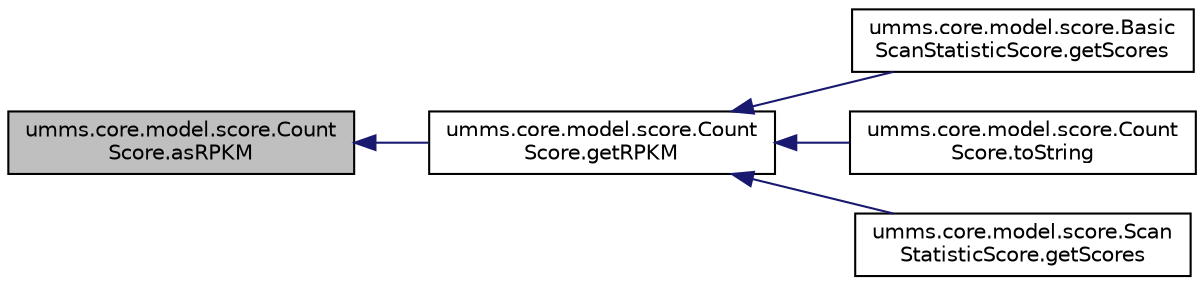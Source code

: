 digraph "umms.core.model.score.CountScore.asRPKM"
{
  edge [fontname="Helvetica",fontsize="10",labelfontname="Helvetica",labelfontsize="10"];
  node [fontname="Helvetica",fontsize="10",shape=record];
  rankdir="LR";
  Node1 [label="umms.core.model.score.Count\lScore.asRPKM",height=0.2,width=0.4,color="black", fillcolor="grey75", style="filled" fontcolor="black"];
  Node1 -> Node2 [dir="back",color="midnightblue",fontsize="10",style="solid"];
  Node2 [label="umms.core.model.score.Count\lScore.getRPKM",height=0.2,width=0.4,color="black", fillcolor="white", style="filled",URL="$classumms_1_1core_1_1model_1_1score_1_1_count_score.html#ae4061b9bc8daf3b622533645ae73902c"];
  Node2 -> Node3 [dir="back",color="midnightblue",fontsize="10",style="solid"];
  Node3 [label="umms.core.model.score.Basic\lScanStatisticScore.getScores",height=0.2,width=0.4,color="black", fillcolor="white", style="filled",URL="$classumms_1_1core_1_1model_1_1score_1_1_basic_scan_statistic_score.html#a7a19d5c09d09314d3f947991c1e8d086"];
  Node2 -> Node4 [dir="back",color="midnightblue",fontsize="10",style="solid"];
  Node4 [label="umms.core.model.score.Count\lScore.toString",height=0.2,width=0.4,color="black", fillcolor="white", style="filled",URL="$classumms_1_1core_1_1model_1_1score_1_1_count_score.html#a504281b5815d92da97dc3adf5c611fde"];
  Node2 -> Node5 [dir="back",color="midnightblue",fontsize="10",style="solid"];
  Node5 [label="umms.core.model.score.Scan\lStatisticScore.getScores",height=0.2,width=0.4,color="black", fillcolor="white", style="filled",URL="$classumms_1_1core_1_1model_1_1score_1_1_scan_statistic_score.html#a16b8e6d7030540cc9f22c249cbc81cfe"];
}
